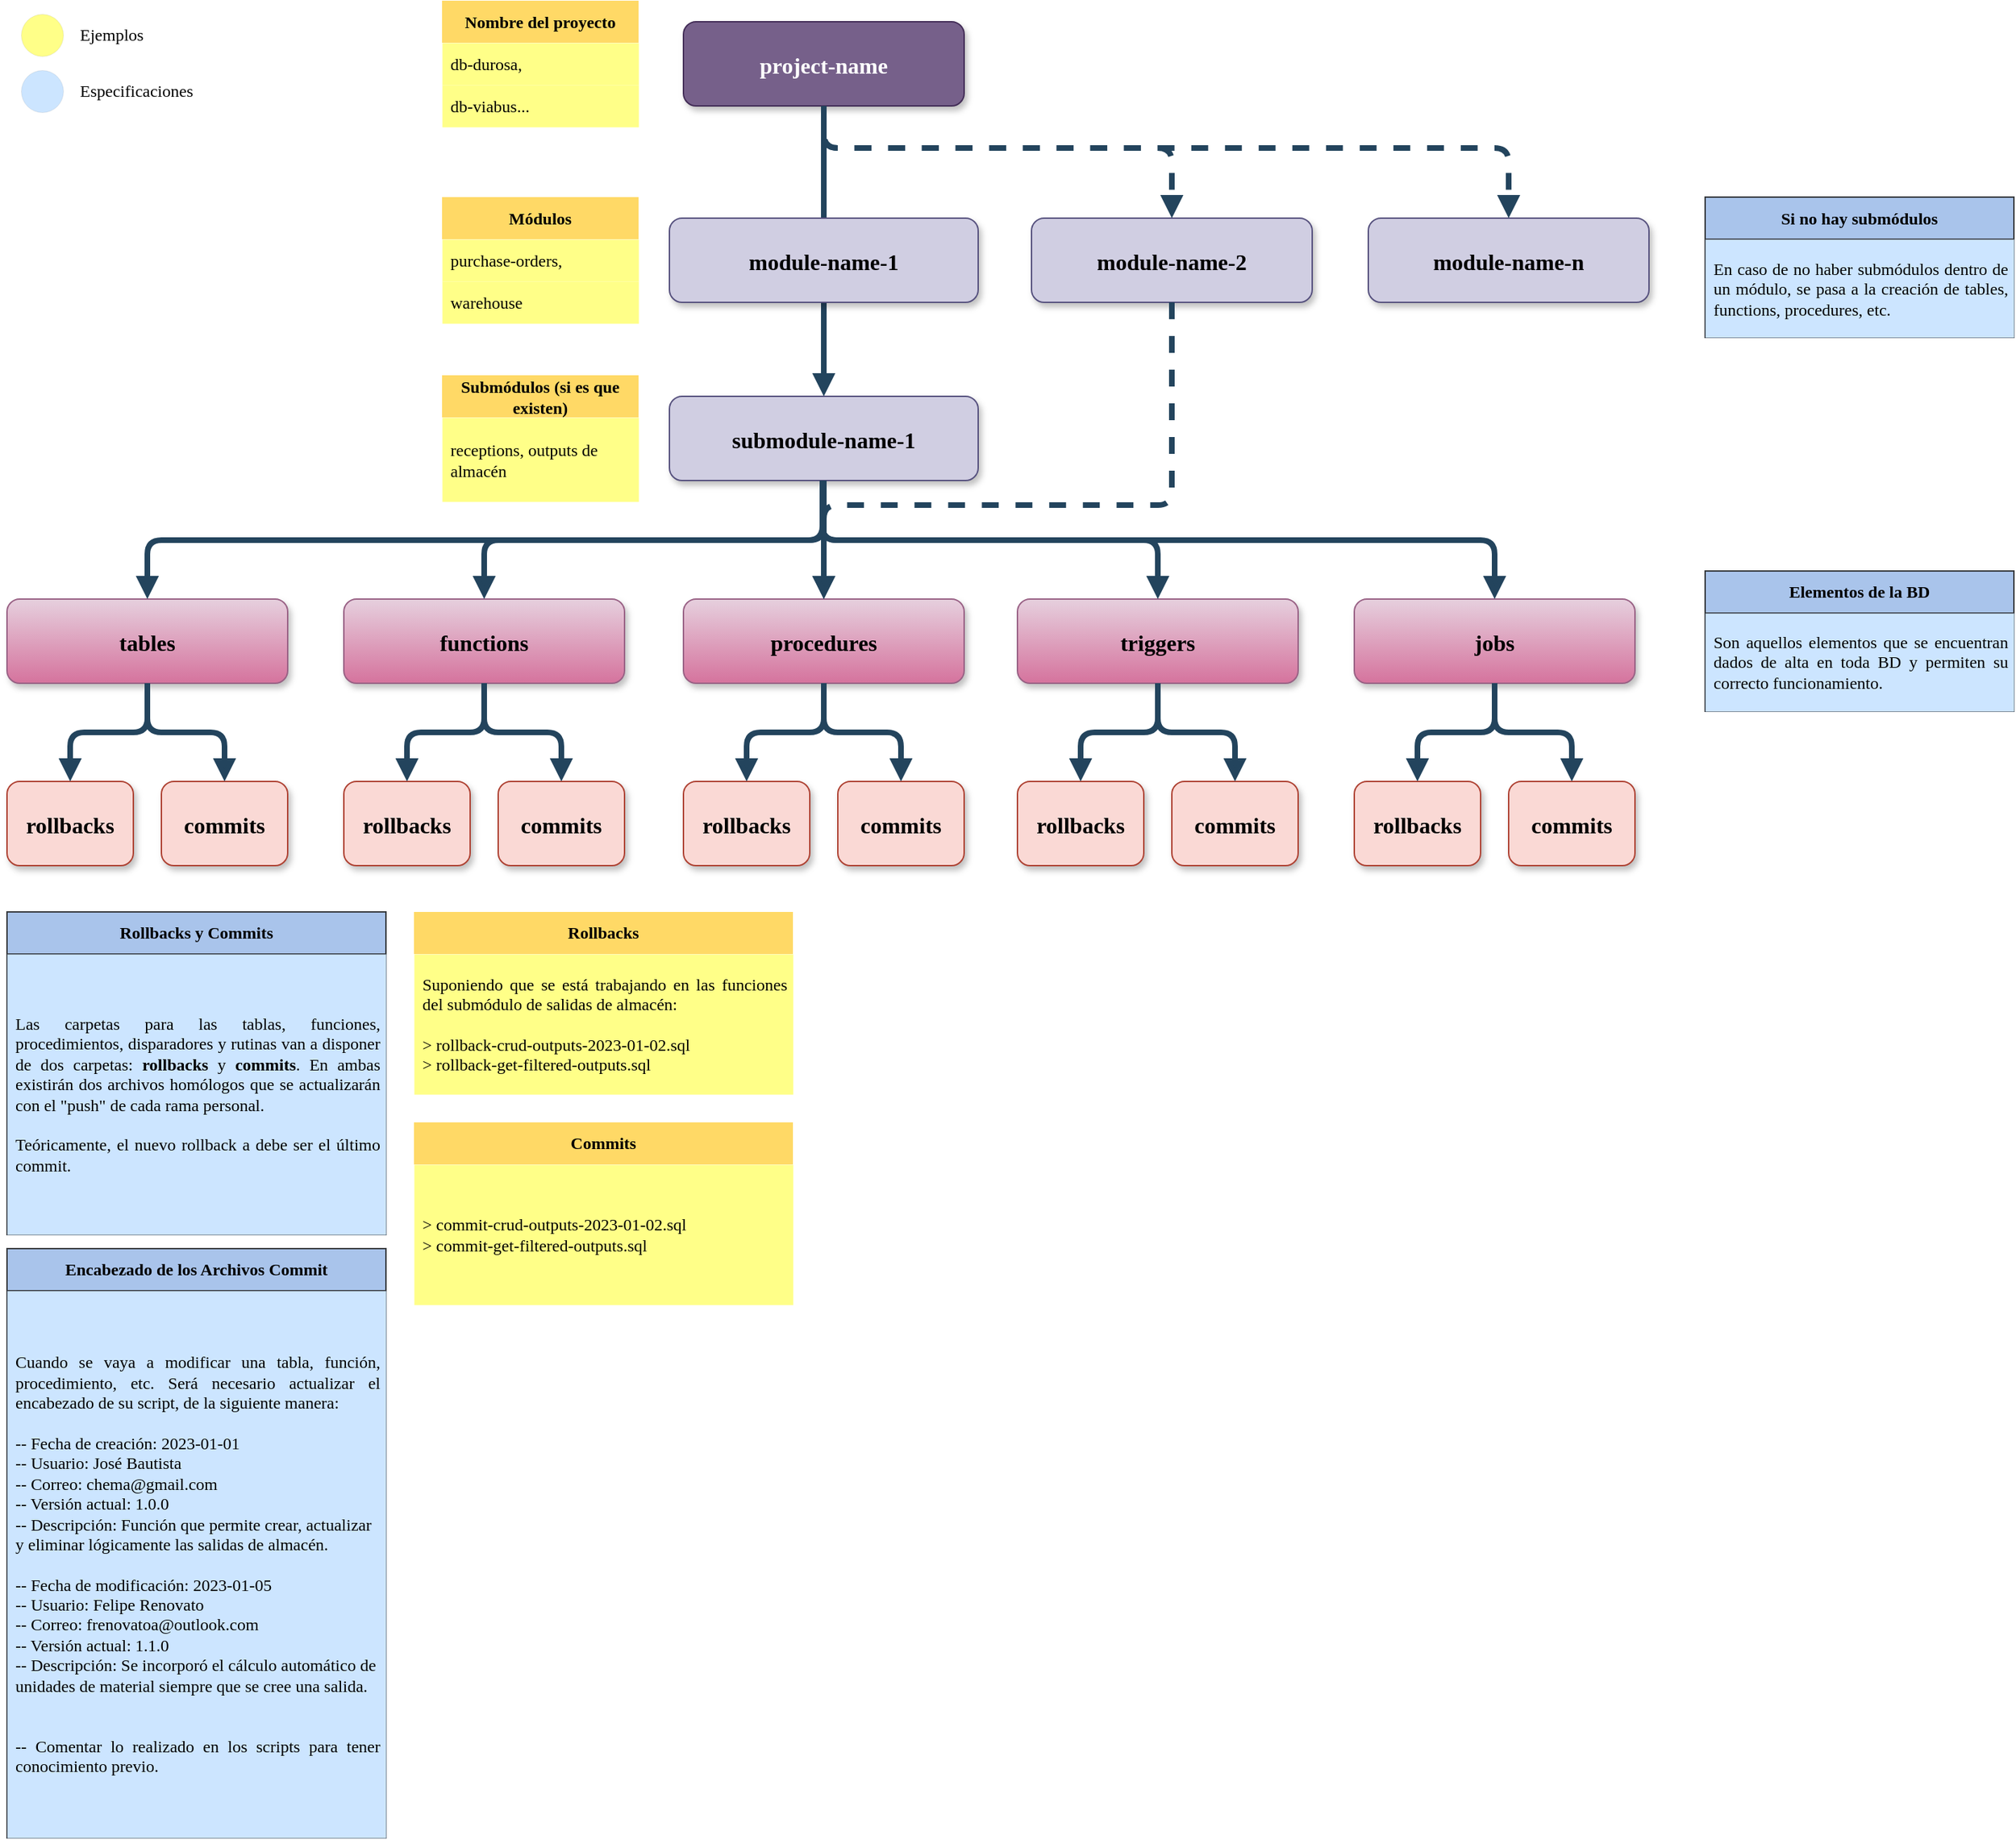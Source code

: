 <mxfile version="20.8.0" type="github">
  <diagram name="Page-1" id="97916047-d0de-89f5-080d-49f4d83e522f">
    <mxGraphModel dx="1674" dy="782" grid="1" gridSize="10" guides="1" tooltips="1" connect="1" arrows="1" fold="1" page="1" pageScale="1.5" pageWidth="1169" pageHeight="827" background="none" math="0" shadow="0">
      <root>
        <mxCell id="0" />
        <mxCell id="1" parent="0" />
        <mxCell id="2" value="project-name" style="rounded=1;fillColor=#76608a;strokeColor=#432D57;shadow=1;fontStyle=1;fontSize=16;fontFamily=Verdana;fontColor=#ffffff;" parent="1" vertex="1">
          <mxGeometry x="672" y="205.5" width="200" height="60" as="geometry" />
        </mxCell>
        <mxCell id="3" value="submodule-name-1" style="rounded=1;fillColor=#d0cee2;strokeColor=#56517e;shadow=1;fontStyle=1;fontSize=16;fontFamily=Verdana;" parent="1" vertex="1">
          <mxGeometry x="662" y="472.5" width="220" height="60" as="geometry" />
        </mxCell>
        <mxCell id="4" value="tables" style="rounded=1;fillColor=#e6d0de;strokeColor=#996185;shadow=1;fontStyle=1;fontSize=16;fontFamily=Verdana;gradientColor=#d5739d;" parent="1" vertex="1">
          <mxGeometry x="190" y="617" width="200" height="60" as="geometry" />
        </mxCell>
        <mxCell id="5" value="functions" style="rounded=1;fillColor=#e6d0de;strokeColor=#996185;shadow=1;fontStyle=1;fontSize=16;fontFamily=Verdana;gradientColor=#d5739d;" parent="1" vertex="1">
          <mxGeometry x="430" y="617" width="200" height="60" as="geometry" />
        </mxCell>
        <mxCell id="6" value="procedures" style="rounded=1;fillColor=#e6d0de;strokeColor=#996185;shadow=1;fontStyle=1;fontSize=16;fontFamily=Verdana;gradientColor=#d5739d;" parent="1" vertex="1">
          <mxGeometry x="672" y="617" width="200" height="60" as="geometry" />
        </mxCell>
        <mxCell id="7" value="module-name-2" style="rounded=1;fillColor=#d0cee2;strokeColor=#56517e;shadow=1;fontStyle=1;fontSize=16;fontFamily=Verdana;" parent="1" vertex="1">
          <mxGeometry x="920" y="345.5" width="200" height="60" as="geometry" />
        </mxCell>
        <mxCell id="11" value="commits" style="rounded=1;fillColor=#fad9d5;strokeColor=#ae4132;shadow=1;fontStyle=1;fontSize=16;fontFamily=Verdana;" parent="1" vertex="1">
          <mxGeometry x="300" y="747" width="90" height="60" as="geometry" />
        </mxCell>
        <mxCell id="12" value="rollbacks" style="rounded=1;shadow=1;fontStyle=1;fontSize=16;fontFamily=Verdana;fillColor=#fad9d5;strokeColor=#ae4132;" parent="1" vertex="1">
          <mxGeometry x="190" y="747" width="90" height="60" as="geometry" />
        </mxCell>
        <mxCell id="29" value="" style="edgeStyle=elbowEdgeStyle;elbow=vertical;strokeWidth=4;endArrow=block;endFill=1;fontStyle=1;strokeColor=#23445D;fontFamily=Verdana;fontSize=16;" parent="1" source="2" target="3" edge="1">
          <mxGeometry x="22" y="165.5" width="100" height="100" as="geometry">
            <mxPoint x="22" y="265.5" as="sourcePoint" />
            <mxPoint x="122" y="165.5" as="targetPoint" />
          </mxGeometry>
        </mxCell>
        <mxCell id="31" value="" style="edgeStyle=elbowEdgeStyle;elbow=vertical;strokeWidth=4;endArrow=block;endFill=1;fontStyle=1;strokeColor=#23445D;fontFamily=Verdana;fontSize=16;" parent="1" source="3" target="4" edge="1">
          <mxGeometry x="22" y="292.5" width="100" height="100" as="geometry">
            <mxPoint x="22" y="392.5" as="sourcePoint" />
            <mxPoint x="122" y="292.5" as="targetPoint" />
          </mxGeometry>
        </mxCell>
        <mxCell id="33" value="" style="edgeStyle=elbowEdgeStyle;elbow=vertical;strokeWidth=4;endArrow=block;endFill=1;fontStyle=1;dashed=1;strokeColor=#23445D;fontFamily=Verdana;fontSize=16;entryX=0.5;entryY=0;entryDx=0;entryDy=0;" parent="1" source="2" target="7" edge="1">
          <mxGeometry x="22" y="165.5" width="100" height="100" as="geometry">
            <mxPoint x="22" y="265.5" as="sourcePoint" />
            <mxPoint x="122" y="165.5" as="targetPoint" />
            <Array as="points">
              <mxPoint x="1062" y="295.5" />
            </Array>
          </mxGeometry>
        </mxCell>
        <mxCell id="TgfdRLzsLFBhymJ634IW-56" value="module-name-n" style="rounded=1;fillColor=#d0cee2;strokeColor=#56517e;shadow=1;fontStyle=1;fontSize=16;fontFamily=Verdana;" vertex="1" parent="1">
          <mxGeometry x="1160" y="345.5" width="200" height="60" as="geometry" />
        </mxCell>
        <mxCell id="TgfdRLzsLFBhymJ634IW-60" value="" style="edgeStyle=elbowEdgeStyle;elbow=vertical;strokeWidth=4;endArrow=block;endFill=1;fontStyle=1;strokeColor=#23445D;fontFamily=Verdana;fontSize=16;entryX=0.5;entryY=0;entryDx=0;entryDy=0;" edge="1" parent="1" target="5">
          <mxGeometry x="21" y="292.5" width="100" height="100" as="geometry">
            <mxPoint x="771" y="532.5" as="sourcePoint" />
            <mxPoint x="289" y="617" as="targetPoint" />
          </mxGeometry>
        </mxCell>
        <mxCell id="TgfdRLzsLFBhymJ634IW-62" value="" style="edgeStyle=elbowEdgeStyle;elbow=vertical;strokeWidth=4;endArrow=block;endFill=1;fontStyle=1;strokeColor=#23445D;fontFamily=Verdana;fontSize=16;entryX=0.5;entryY=0;entryDx=0;entryDy=0;exitX=0.5;exitY=1;exitDx=0;exitDy=0;" edge="1" parent="1" source="3" target="6">
          <mxGeometry x="22.5" y="292.5" width="100" height="100" as="geometry">
            <mxPoint x="772.5" y="532.5" as="sourcePoint" />
            <mxPoint x="531.5" y="617" as="targetPoint" />
          </mxGeometry>
        </mxCell>
        <mxCell id="TgfdRLzsLFBhymJ634IW-64" value="triggers" style="rounded=1;fillColor=#e6d0de;strokeColor=#996185;shadow=1;fontStyle=1;fontSize=16;fontFamily=Verdana;gradientColor=#d5739d;" vertex="1" parent="1">
          <mxGeometry x="910" y="617" width="200" height="60" as="geometry" />
        </mxCell>
        <mxCell id="TgfdRLzsLFBhymJ634IW-65" value="jobs" style="rounded=1;fillColor=#e6d0de;strokeColor=#996185;shadow=1;fontStyle=1;fontSize=16;fontFamily=Verdana;gradientColor=#d5739d;" vertex="1" parent="1">
          <mxGeometry x="1150" y="617" width="200" height="60" as="geometry" />
        </mxCell>
        <mxCell id="TgfdRLzsLFBhymJ634IW-67" value="" style="edgeStyle=elbowEdgeStyle;elbow=vertical;strokeWidth=4;endArrow=block;endFill=1;fontStyle=1;strokeColor=#23445D;fontFamily=Verdana;fontSize=16;entryX=0.5;entryY=0;entryDx=0;entryDy=0;" edge="1" parent="1" target="TgfdRLzsLFBhymJ634IW-64">
          <mxGeometry x="21" y="292.5" width="100" height="100" as="geometry">
            <mxPoint x="771" y="532.5" as="sourcePoint" />
            <mxPoint x="530" y="617" as="targetPoint" />
          </mxGeometry>
        </mxCell>
        <mxCell id="TgfdRLzsLFBhymJ634IW-68" value="" style="edgeStyle=elbowEdgeStyle;elbow=vertical;strokeWidth=4;endArrow=block;endFill=1;fontStyle=1;strokeColor=#23445D;fontFamily=Verdana;fontSize=16;entryX=0.5;entryY=0;entryDx=0;entryDy=0;" edge="1" parent="1" target="TgfdRLzsLFBhymJ634IW-65">
          <mxGeometry x="21" y="292.5" width="100" height="100" as="geometry">
            <mxPoint x="771" y="532.5" as="sourcePoint" />
            <mxPoint x="289" y="617" as="targetPoint" />
          </mxGeometry>
        </mxCell>
        <mxCell id="TgfdRLzsLFBhymJ634IW-69" value="" style="edgeStyle=elbowEdgeStyle;elbow=vertical;strokeWidth=4;endArrow=block;endFill=1;fontStyle=1;dashed=1;strokeColor=#23445D;fontFamily=Verdana;fontSize=16;exitX=0.5;exitY=1;exitDx=0;exitDy=0;" edge="1" parent="1" source="2" target="TgfdRLzsLFBhymJ634IW-56">
          <mxGeometry x="20" y="165.5" width="100" height="100" as="geometry">
            <mxPoint x="770" y="265.5" as="sourcePoint" />
            <mxPoint x="1020" y="340" as="targetPoint" />
            <Array as="points">
              <mxPoint x="1060" y="295.5" />
            </Array>
          </mxGeometry>
        </mxCell>
        <mxCell id="TgfdRLzsLFBhymJ634IW-81" value="" style="edgeStyle=elbowEdgeStyle;elbow=vertical;strokeWidth=4;endArrow=block;endFill=1;fontStyle=1;strokeColor=#23445D;fontFamily=Verdana;fontSize=16;entryX=0.5;entryY=0;entryDx=0;entryDy=0;exitX=0.5;exitY=1;exitDx=0;exitDy=0;" edge="1" parent="1" source="4" target="12">
          <mxGeometry x="-38" y="423" width="100" height="100" as="geometry">
            <mxPoint x="712" y="663" as="sourcePoint" />
            <mxPoint x="230" y="747.5" as="targetPoint" />
          </mxGeometry>
        </mxCell>
        <mxCell id="TgfdRLzsLFBhymJ634IW-82" value="" style="edgeStyle=elbowEdgeStyle;elbow=vertical;strokeWidth=4;endArrow=block;endFill=1;fontStyle=1;strokeColor=#23445D;fontFamily=Verdana;fontSize=16;entryX=0.5;entryY=0;entryDx=0;entryDy=0;exitX=0.5;exitY=1;exitDx=0;exitDy=0;" edge="1" parent="1" source="4" target="11">
          <mxGeometry x="-43" y="423" width="100" height="100" as="geometry">
            <mxPoint x="285" y="677" as="sourcePoint" />
            <mxPoint x="220" y="747" as="targetPoint" />
          </mxGeometry>
        </mxCell>
        <mxCell id="TgfdRLzsLFBhymJ634IW-92" value="commits" style="rounded=1;fillColor=#fad9d5;strokeColor=#ae4132;shadow=1;fontStyle=1;fontSize=16;fontFamily=Verdana;" vertex="1" parent="1">
          <mxGeometry x="540" y="747" width="90" height="60" as="geometry" />
        </mxCell>
        <mxCell id="TgfdRLzsLFBhymJ634IW-93" value="rollbacks" style="rounded=1;shadow=1;fontStyle=1;fontSize=16;fontFamily=Verdana;fillColor=#fad9d5;strokeColor=#ae4132;" vertex="1" parent="1">
          <mxGeometry x="430" y="747" width="90" height="60" as="geometry" />
        </mxCell>
        <mxCell id="TgfdRLzsLFBhymJ634IW-94" value="" style="edgeStyle=elbowEdgeStyle;elbow=vertical;strokeWidth=4;endArrow=block;endFill=1;fontStyle=1;strokeColor=#23445D;fontFamily=Verdana;fontSize=16;entryX=0.5;entryY=0;entryDx=0;entryDy=0;exitX=0.5;exitY=1;exitDx=0;exitDy=0;" edge="1" parent="1" target="TgfdRLzsLFBhymJ634IW-93">
          <mxGeometry x="202" y="423" width="100" height="100" as="geometry">
            <mxPoint x="530" y="677" as="sourcePoint" />
            <mxPoint x="470" y="747.5" as="targetPoint" />
          </mxGeometry>
        </mxCell>
        <mxCell id="TgfdRLzsLFBhymJ634IW-95" value="" style="edgeStyle=elbowEdgeStyle;elbow=vertical;strokeWidth=4;endArrow=block;endFill=1;fontStyle=1;strokeColor=#23445D;fontFamily=Verdana;fontSize=16;entryX=0.5;entryY=0;entryDx=0;entryDy=0;exitX=0.5;exitY=1;exitDx=0;exitDy=0;" edge="1" parent="1" target="TgfdRLzsLFBhymJ634IW-92">
          <mxGeometry x="197" y="423" width="100" height="100" as="geometry">
            <mxPoint x="530" y="677" as="sourcePoint" />
            <mxPoint x="460" y="747" as="targetPoint" />
          </mxGeometry>
        </mxCell>
        <mxCell id="TgfdRLzsLFBhymJ634IW-96" value="commits" style="rounded=1;fillColor=#fad9d5;strokeColor=#ae4132;shadow=1;fontStyle=1;fontSize=16;fontFamily=Verdana;" vertex="1" parent="1">
          <mxGeometry x="782" y="747" width="90" height="60" as="geometry" />
        </mxCell>
        <mxCell id="TgfdRLzsLFBhymJ634IW-97" value="rollbacks" style="rounded=1;shadow=1;fontStyle=1;fontSize=16;fontFamily=Verdana;fillColor=#fad9d5;strokeColor=#ae4132;" vertex="1" parent="1">
          <mxGeometry x="672" y="747" width="90" height="60" as="geometry" />
        </mxCell>
        <mxCell id="TgfdRLzsLFBhymJ634IW-98" value="" style="edgeStyle=elbowEdgeStyle;elbow=vertical;strokeWidth=4;endArrow=block;endFill=1;fontStyle=1;strokeColor=#23445D;fontFamily=Verdana;fontSize=16;entryX=0.5;entryY=0;entryDx=0;entryDy=0;exitX=0.5;exitY=1;exitDx=0;exitDy=0;" edge="1" parent="1" target="TgfdRLzsLFBhymJ634IW-97">
          <mxGeometry x="444" y="423" width="100" height="100" as="geometry">
            <mxPoint x="772" y="677" as="sourcePoint" />
            <mxPoint x="712" y="747.5" as="targetPoint" />
          </mxGeometry>
        </mxCell>
        <mxCell id="TgfdRLzsLFBhymJ634IW-99" value="" style="edgeStyle=elbowEdgeStyle;elbow=vertical;strokeWidth=4;endArrow=block;endFill=1;fontStyle=1;strokeColor=#23445D;fontFamily=Verdana;fontSize=16;entryX=0.5;entryY=0;entryDx=0;entryDy=0;exitX=0.5;exitY=1;exitDx=0;exitDy=0;" edge="1" parent="1" target="TgfdRLzsLFBhymJ634IW-96">
          <mxGeometry x="439" y="423" width="100" height="100" as="geometry">
            <mxPoint x="772" y="677" as="sourcePoint" />
            <mxPoint x="702" y="747" as="targetPoint" />
          </mxGeometry>
        </mxCell>
        <mxCell id="TgfdRLzsLFBhymJ634IW-100" value="commits" style="rounded=1;fillColor=#fad9d5;strokeColor=#ae4132;shadow=1;fontStyle=1;fontSize=16;fontFamily=Verdana;" vertex="1" parent="1">
          <mxGeometry x="1020" y="747" width="90" height="60" as="geometry" />
        </mxCell>
        <mxCell id="TgfdRLzsLFBhymJ634IW-101" value="rollbacks" style="rounded=1;shadow=1;fontStyle=1;fontSize=16;fontFamily=Verdana;fillColor=#fad9d5;strokeColor=#ae4132;" vertex="1" parent="1">
          <mxGeometry x="910" y="747" width="90" height="60" as="geometry" />
        </mxCell>
        <mxCell id="TgfdRLzsLFBhymJ634IW-102" value="" style="edgeStyle=elbowEdgeStyle;elbow=vertical;strokeWidth=4;endArrow=block;endFill=1;fontStyle=1;strokeColor=#23445D;fontFamily=Verdana;fontSize=16;entryX=0.5;entryY=0;entryDx=0;entryDy=0;exitX=0.5;exitY=1;exitDx=0;exitDy=0;" edge="1" parent="1" target="TgfdRLzsLFBhymJ634IW-101">
          <mxGeometry x="682" y="423" width="100" height="100" as="geometry">
            <mxPoint x="1010" y="677" as="sourcePoint" />
            <mxPoint x="950" y="747.5" as="targetPoint" />
          </mxGeometry>
        </mxCell>
        <mxCell id="TgfdRLzsLFBhymJ634IW-103" value="" style="edgeStyle=elbowEdgeStyle;elbow=vertical;strokeWidth=4;endArrow=block;endFill=1;fontStyle=1;strokeColor=#23445D;fontFamily=Verdana;fontSize=16;entryX=0.5;entryY=0;entryDx=0;entryDy=0;exitX=0.5;exitY=1;exitDx=0;exitDy=0;" edge="1" parent="1" target="TgfdRLzsLFBhymJ634IW-100">
          <mxGeometry x="677" y="423" width="100" height="100" as="geometry">
            <mxPoint x="1010" y="677" as="sourcePoint" />
            <mxPoint x="940" y="747" as="targetPoint" />
          </mxGeometry>
        </mxCell>
        <mxCell id="TgfdRLzsLFBhymJ634IW-104" value="commits" style="rounded=1;fillColor=#fad9d5;strokeColor=#ae4132;shadow=1;fontStyle=1;fontSize=16;fontFamily=Verdana;" vertex="1" parent="1">
          <mxGeometry x="1260" y="747" width="90" height="60" as="geometry" />
        </mxCell>
        <mxCell id="TgfdRLzsLFBhymJ634IW-105" value="rollbacks" style="rounded=1;shadow=1;fontStyle=1;fontSize=16;fontFamily=Verdana;fillColor=#fad9d5;strokeColor=#ae4132;" vertex="1" parent="1">
          <mxGeometry x="1150" y="747" width="90" height="60" as="geometry" />
        </mxCell>
        <mxCell id="TgfdRLzsLFBhymJ634IW-106" value="" style="edgeStyle=elbowEdgeStyle;elbow=vertical;strokeWidth=4;endArrow=block;endFill=1;fontStyle=1;strokeColor=#23445D;fontFamily=Verdana;fontSize=16;entryX=0.5;entryY=0;entryDx=0;entryDy=0;exitX=0.5;exitY=1;exitDx=0;exitDy=0;" edge="1" parent="1" target="TgfdRLzsLFBhymJ634IW-105">
          <mxGeometry x="922" y="423" width="100" height="100" as="geometry">
            <mxPoint x="1250" y="677" as="sourcePoint" />
            <mxPoint x="1190" y="747.5" as="targetPoint" />
          </mxGeometry>
        </mxCell>
        <mxCell id="TgfdRLzsLFBhymJ634IW-107" value="" style="edgeStyle=elbowEdgeStyle;elbow=vertical;strokeWidth=4;endArrow=block;endFill=1;fontStyle=1;strokeColor=#23445D;fontFamily=Verdana;fontSize=16;entryX=0.5;entryY=0;entryDx=0;entryDy=0;exitX=0.5;exitY=1;exitDx=0;exitDy=0;" edge="1" parent="1" target="TgfdRLzsLFBhymJ634IW-104">
          <mxGeometry x="917" y="423" width="100" height="100" as="geometry">
            <mxPoint x="1250" y="677" as="sourcePoint" />
            <mxPoint x="1180" y="747" as="targetPoint" />
          </mxGeometry>
        </mxCell>
        <mxCell id="TgfdRLzsLFBhymJ634IW-109" value="&lt;b&gt;Nombre del proyecto&lt;/b&gt;" style="swimlane;fontStyle=0;childLayout=stackLayout;horizontal=1;startSize=30;horizontalStack=0;resizeParent=1;resizeParentMax=0;resizeLast=0;collapsible=1;marginBottom=0;whiteSpace=wrap;html=1;fontFamily=Verdana;fontSize=12;fillColor=#FFD966;strokeColor=none;" vertex="1" parent="1">
          <mxGeometry x="500" y="190.5" width="140" height="90" as="geometry" />
        </mxCell>
        <mxCell id="TgfdRLzsLFBhymJ634IW-110" value="db-durosa," style="text;strokeColor=none;fillColor=#ffff88;align=left;verticalAlign=middle;spacingLeft=4;spacingRight=4;overflow=hidden;points=[[0,0.5],[1,0.5]];portConstraint=eastwest;rotatable=0;whiteSpace=wrap;html=1;fontFamily=Verdana;fontSize=12;strokeWidth=0;" vertex="1" parent="TgfdRLzsLFBhymJ634IW-109">
          <mxGeometry y="30" width="140" height="30" as="geometry" />
        </mxCell>
        <mxCell id="TgfdRLzsLFBhymJ634IW-111" value="db-viabus..." style="text;strokeColor=none;fillColor=#ffff88;align=left;verticalAlign=middle;spacingLeft=4;spacingRight=4;overflow=hidden;points=[[0,0.5],[1,0.5]];portConstraint=eastwest;rotatable=0;whiteSpace=wrap;html=1;fontFamily=Verdana;fontSize=12;strokeWidth=0;" vertex="1" parent="TgfdRLzsLFBhymJ634IW-109">
          <mxGeometry y="60" width="140" height="30" as="geometry" />
        </mxCell>
        <mxCell id="TgfdRLzsLFBhymJ634IW-114" value="&lt;b&gt;Módulos&lt;/b&gt;" style="swimlane;fontStyle=0;childLayout=stackLayout;horizontal=1;startSize=30;horizontalStack=0;resizeParent=1;resizeParentMax=0;resizeLast=0;collapsible=1;marginBottom=0;whiteSpace=wrap;html=1;fontFamily=Verdana;fontSize=12;fillColor=#FFD966;strokeColor=none;" vertex="1" parent="1">
          <mxGeometry x="500" y="330.5" width="140" height="90" as="geometry" />
        </mxCell>
        <mxCell id="TgfdRLzsLFBhymJ634IW-115" value="purchase-orders," style="text;strokeColor=none;fillColor=#ffff88;align=left;verticalAlign=middle;spacingLeft=4;spacingRight=4;overflow=hidden;points=[[0,0.5],[1,0.5]];portConstraint=eastwest;rotatable=0;whiteSpace=wrap;html=1;fontFamily=Verdana;fontSize=12;strokeWidth=0;" vertex="1" parent="TgfdRLzsLFBhymJ634IW-114">
          <mxGeometry y="30" width="140" height="30" as="geometry" />
        </mxCell>
        <mxCell id="TgfdRLzsLFBhymJ634IW-116" value="warehouse" style="text;strokeColor=none;fillColor=#ffff88;align=left;verticalAlign=middle;spacingLeft=4;spacingRight=4;overflow=hidden;points=[[0,0.5],[1,0.5]];portConstraint=eastwest;rotatable=0;whiteSpace=wrap;html=1;fontFamily=Verdana;fontSize=12;strokeWidth=0;" vertex="1" parent="TgfdRLzsLFBhymJ634IW-114">
          <mxGeometry y="60" width="140" height="30" as="geometry" />
        </mxCell>
        <mxCell id="TgfdRLzsLFBhymJ634IW-118" value="module-name-1" style="rounded=1;fillColor=#d0cee2;strokeColor=#56517e;shadow=1;fontStyle=1;fontSize=16;fontFamily=Verdana;" vertex="1" parent="1">
          <mxGeometry x="662" y="345.5" width="220" height="60" as="geometry" />
        </mxCell>
        <mxCell id="TgfdRLzsLFBhymJ634IW-121" value="" style="edgeStyle=elbowEdgeStyle;elbow=vertical;strokeWidth=4;endArrow=block;endFill=1;fontStyle=1;dashed=1;strokeColor=#23445D;fontFamily=Verdana;fontSize=16;exitX=0.5;exitY=1;exitDx=0;exitDy=0;entryX=0.5;entryY=0;entryDx=0;entryDy=0;" edge="1" parent="1" source="7" target="6">
          <mxGeometry x="146" y="350" width="100" height="100" as="geometry">
            <mxPoint x="896" y="450" as="sourcePoint" />
            <mxPoint x="770" y="570" as="targetPoint" />
            <Array as="points">
              <mxPoint x="890" y="550" />
            </Array>
          </mxGeometry>
        </mxCell>
        <mxCell id="TgfdRLzsLFBhymJ634IW-122" value="&lt;b&gt;Submódulos (si es que existen)&lt;/b&gt;" style="swimlane;fontStyle=0;childLayout=stackLayout;horizontal=1;startSize=30;horizontalStack=0;resizeParent=1;resizeParentMax=0;resizeLast=0;collapsible=1;marginBottom=0;whiteSpace=wrap;html=1;fontFamily=Verdana;fontSize=12;fillColor=#FFD966;strokeColor=none;" vertex="1" parent="1">
          <mxGeometry x="500" y="457.5" width="140" height="90" as="geometry" />
        </mxCell>
        <mxCell id="TgfdRLzsLFBhymJ634IW-123" value="receptions, outputs de almacén" style="text;strokeColor=none;fillColor=#ffff88;align=left;verticalAlign=middle;spacingLeft=4;spacingRight=4;overflow=hidden;points=[[0,0.5],[1,0.5]];portConstraint=eastwest;rotatable=0;whiteSpace=wrap;html=1;fontFamily=Verdana;fontSize=12;strokeWidth=0;" vertex="1" parent="TgfdRLzsLFBhymJ634IW-122">
          <mxGeometry y="30" width="140" height="60" as="geometry" />
        </mxCell>
        <mxCell id="TgfdRLzsLFBhymJ634IW-125" value="" style="ellipse;whiteSpace=wrap;html=1;aspect=fixed;strokeWidth=0;fontFamily=Verdana;fontSize=12;fillColor=#ffff88;strokeColor=#36393d;" vertex="1" parent="1">
          <mxGeometry x="200" y="200" width="30" height="30" as="geometry" />
        </mxCell>
        <mxCell id="TgfdRLzsLFBhymJ634IW-126" value="Ejemplos" style="rounded=0;whiteSpace=wrap;html=1;strokeWidth=0;fontFamily=Verdana;fontSize=12;fillColor=none;align=left;strokeColor=none;" vertex="1" parent="1">
          <mxGeometry x="240" y="200" width="120" height="30" as="geometry" />
        </mxCell>
        <mxCell id="TgfdRLzsLFBhymJ634IW-129" value="" style="ellipse;whiteSpace=wrap;html=1;aspect=fixed;strokeWidth=0;fontFamily=Verdana;fontSize=12;fillColor=#cce5ff;strokeColor=#36393d;" vertex="1" parent="1">
          <mxGeometry x="200" y="240" width="30" height="30" as="geometry" />
        </mxCell>
        <mxCell id="TgfdRLzsLFBhymJ634IW-130" value="Especificaciones" style="rounded=0;whiteSpace=wrap;html=1;strokeWidth=0;fontFamily=Verdana;fontSize=12;fillColor=none;align=left;strokeColor=none;" vertex="1" parent="1">
          <mxGeometry x="240" y="240" width="120" height="30" as="geometry" />
        </mxCell>
        <mxCell id="TgfdRLzsLFBhymJ634IW-131" value="Si no hay submódulos" style="swimlane;fontStyle=1;childLayout=stackLayout;horizontal=1;startSize=30;horizontalStack=0;resizeParent=1;resizeParentMax=0;resizeLast=0;collapsible=1;marginBottom=0;whiteSpace=wrap;html=1;fontFamily=Verdana;fontSize=12;fillColor=#A9C4EB;strokeColor=#36393d;" vertex="1" parent="1">
          <mxGeometry x="1400" y="330.5" width="220" height="100" as="geometry">
            <mxRectangle x="1380" y="330.5" width="170" height="30" as="alternateBounds" />
          </mxGeometry>
        </mxCell>
        <mxCell id="TgfdRLzsLFBhymJ634IW-132" value="&lt;div align=&quot;justify&quot;&gt;En caso de no haber submódulos dentro de un módulo, se pasa a la creación de tables, functions, procedures, etc.&lt;br&gt;&lt;/div&gt;" style="text;strokeColor=#36393d;fillColor=#cce5ff;align=left;verticalAlign=middle;spacingLeft=4;spacingRight=4;overflow=hidden;points=[[0,0.5],[1,0.5]];portConstraint=eastwest;rotatable=0;whiteSpace=wrap;html=1;fontFamily=Verdana;fontSize=12;strokeWidth=0;" vertex="1" parent="TgfdRLzsLFBhymJ634IW-131">
          <mxGeometry y="30" width="220" height="70" as="geometry" />
        </mxCell>
        <mxCell id="TgfdRLzsLFBhymJ634IW-144" value="Elementos de la BD" style="swimlane;fontStyle=1;childLayout=stackLayout;horizontal=1;startSize=30;horizontalStack=0;resizeParent=1;resizeParentMax=0;resizeLast=0;collapsible=1;marginBottom=0;whiteSpace=wrap;html=1;fontFamily=Verdana;fontSize=12;fillColor=#A9C4EB;strokeColor=#36393d;" vertex="1" parent="1">
          <mxGeometry x="1400" y="597" width="220" height="100" as="geometry">
            <mxRectangle x="1380" y="330.5" width="170" height="30" as="alternateBounds" />
          </mxGeometry>
        </mxCell>
        <mxCell id="TgfdRLzsLFBhymJ634IW-145" value="&lt;div align=&quot;justify&quot;&gt;Son aquellos elementos que se encuentran dados de alta en toda BD y permiten su correcto funcionamiento. &lt;br&gt;&lt;/div&gt;" style="text;strokeColor=#36393d;fillColor=#cce5ff;align=left;verticalAlign=middle;spacingLeft=4;spacingRight=4;overflow=hidden;points=[[0,0.5],[1,0.5]];portConstraint=eastwest;rotatable=0;whiteSpace=wrap;html=1;fontFamily=Verdana;fontSize=12;strokeWidth=0;" vertex="1" parent="TgfdRLzsLFBhymJ634IW-144">
          <mxGeometry y="30" width="220" height="70" as="geometry" />
        </mxCell>
        <mxCell id="TgfdRLzsLFBhymJ634IW-151" value="&lt;b&gt;Rollbacks&lt;br&gt;&lt;/b&gt;" style="swimlane;fontStyle=0;childLayout=stackLayout;horizontal=1;startSize=30;horizontalStack=0;resizeParent=1;resizeParentMax=0;resizeLast=0;collapsible=1;marginBottom=0;whiteSpace=wrap;html=1;fontFamily=Verdana;fontSize=12;fillColor=#FFD966;strokeColor=none;" vertex="1" parent="1">
          <mxGeometry x="480" y="840" width="270" height="130" as="geometry" />
        </mxCell>
        <mxCell id="TgfdRLzsLFBhymJ634IW-152" value="&lt;div align=&quot;justify&quot;&gt;Suponiendo que se está trabajando en las funciones del submódulo de salidas de almacén:&lt;/div&gt;&lt;div align=&quot;justify&quot;&gt;&lt;br&gt;&lt;/div&gt;&lt;div align=&quot;justify&quot;&gt;&amp;gt; rollback-crud-outputs-2023-01-02.sql&lt;/div&gt;&lt;div align=&quot;justify&quot;&gt;&amp;gt; rollback-get-filtered-outputs.sql&lt;br&gt;&lt;/div&gt;" style="text;strokeColor=none;fillColor=#ffff88;align=left;verticalAlign=middle;spacingLeft=4;spacingRight=4;overflow=hidden;points=[[0,0.5],[1,0.5]];portConstraint=eastwest;rotatable=0;whiteSpace=wrap;html=1;fontFamily=Verdana;fontSize=12;strokeWidth=0;" vertex="1" parent="TgfdRLzsLFBhymJ634IW-151">
          <mxGeometry y="30" width="270" height="100" as="geometry" />
        </mxCell>
        <mxCell id="TgfdRLzsLFBhymJ634IW-157" value="&lt;b&gt;Commits&lt;/b&gt;" style="swimlane;fontStyle=0;childLayout=stackLayout;horizontal=1;startSize=30;horizontalStack=0;resizeParent=1;resizeParentMax=0;resizeLast=0;collapsible=1;marginBottom=0;whiteSpace=wrap;html=1;fontFamily=Verdana;fontSize=12;fillColor=#FFD966;strokeColor=none;" vertex="1" parent="1">
          <mxGeometry x="480" y="990" width="270" height="130" as="geometry" />
        </mxCell>
        <mxCell id="TgfdRLzsLFBhymJ634IW-158" value="&lt;div align=&quot;justify&quot;&gt;&amp;gt; commit-crud-outputs-2023-01-02.sql&lt;br&gt;&lt;/div&gt;&lt;div&gt;&amp;gt; commit-get-filtered-outputs.sql&lt;/div&gt;" style="text;strokeColor=none;fillColor=#ffff88;align=left;verticalAlign=middle;spacingLeft=4;spacingRight=4;overflow=hidden;points=[[0,0.5],[1,0.5]];portConstraint=eastwest;rotatable=0;whiteSpace=wrap;html=1;fontFamily=Verdana;fontSize=12;strokeWidth=0;" vertex="1" parent="TgfdRLzsLFBhymJ634IW-157">
          <mxGeometry y="30" width="270" height="100" as="geometry" />
        </mxCell>
        <mxCell id="TgfdRLzsLFBhymJ634IW-159" value="Rollbacks y Commits" style="swimlane;fontStyle=1;childLayout=stackLayout;horizontal=1;startSize=30;horizontalStack=0;resizeParent=1;resizeParentMax=0;resizeLast=0;collapsible=1;marginBottom=0;whiteSpace=wrap;html=1;fontFamily=Verdana;fontSize=12;fillColor=#A9C4EB;strokeColor=#36393d;" vertex="1" parent="1">
          <mxGeometry x="190" y="840" width="270" height="230" as="geometry">
            <mxRectangle x="1380" y="330.5" width="170" height="30" as="alternateBounds" />
          </mxGeometry>
        </mxCell>
        <mxCell id="TgfdRLzsLFBhymJ634IW-160" value="&lt;div align=&quot;justify&quot;&gt;Las carpetas para las tablas, funciones, procedimientos, disparadores y rutinas van a disponer de dos carpetas: &lt;b&gt;rollbacks &lt;/b&gt;y &lt;b&gt;commits&lt;/b&gt;. En ambas existirán dos archivos homólogos que se actualizarán con el &quot;push&quot; de cada rama personal.&lt;/div&gt;&lt;div align=&quot;justify&quot;&gt;&lt;br&gt;&lt;/div&gt;&lt;div align=&quot;justify&quot;&gt;Teóricamente, el nuevo rollback a debe ser el último commit.&lt;br&gt;&lt;/div&gt;" style="text;strokeColor=#36393d;fillColor=#cce5ff;align=left;verticalAlign=middle;spacingLeft=4;spacingRight=4;overflow=hidden;points=[[0,0.5],[1,0.5]];portConstraint=eastwest;rotatable=0;whiteSpace=wrap;html=1;fontFamily=Verdana;fontSize=12;strokeWidth=0;" vertex="1" parent="TgfdRLzsLFBhymJ634IW-159">
          <mxGeometry y="30" width="270" height="200" as="geometry" />
        </mxCell>
        <mxCell id="TgfdRLzsLFBhymJ634IW-161" value="Encabezado de los Archivos Commit" style="swimlane;fontStyle=1;childLayout=stackLayout;horizontal=1;startSize=30;horizontalStack=0;resizeParent=1;resizeParentMax=0;resizeLast=0;collapsible=1;marginBottom=0;whiteSpace=wrap;html=1;fontFamily=Verdana;fontSize=12;fillColor=#A9C4EB;strokeColor=#36393d;" vertex="1" parent="1">
          <mxGeometry x="190" y="1080" width="270" height="420" as="geometry">
            <mxRectangle x="1380" y="330.5" width="170" height="30" as="alternateBounds" />
          </mxGeometry>
        </mxCell>
        <mxCell id="TgfdRLzsLFBhymJ634IW-162" value="&lt;div align=&quot;justify&quot;&gt;Cuando se vaya a modificar una tabla, función, procedimiento, etc. Será necesario actualizar el encabezado de su script, de la siguiente manera:&lt;/div&gt;&lt;div align=&quot;justify&quot;&gt;&lt;br&gt;&lt;/div&gt;&lt;div&gt;-- Fecha de creación: 2023-01-01&lt;/div&gt;&lt;div&gt;-- Usuario: José Bautista&lt;/div&gt;&lt;div&gt;-- Correo: chema@gmail.com&lt;/div&gt;&lt;div&gt;-- Versión actual: 1.0.0&lt;/div&gt;&lt;div&gt;-- Descripción: Función que permite crear, actualizar y eliminar lógicamente las salidas de almacén.&lt;/div&gt;&lt;div&gt;&lt;br&gt;&lt;/div&gt;&lt;div&gt;&lt;div&gt;-- Fecha de modificación: 2023-01-05&lt;/div&gt;&lt;div&gt;-- Usuario: Felipe Renovato&lt;br&gt;&lt;/div&gt;&lt;div&gt;-- Correo: frenovatoa@outlook.com&lt;/div&gt;&lt;div&gt;-- Versión actual: 1.1.0&lt;/div&gt;-- Descripción: Se incorporó el cálculo automático de unidades de material siempre que se cree una salida.&lt;/div&gt;&lt;div&gt;&lt;br&gt;&lt;/div&gt;&lt;div&gt;&lt;br&gt;&lt;/div&gt;&lt;div align=&quot;justify&quot;&gt;-- Comentar lo realizado en los scripts para tener conocimiento previo.&lt;br&gt;&lt;/div&gt;" style="text;strokeColor=#36393d;fillColor=#cce5ff;align=left;verticalAlign=middle;spacingLeft=4;spacingRight=4;overflow=hidden;points=[[0,0.5],[1,0.5]];portConstraint=eastwest;rotatable=0;whiteSpace=wrap;html=1;fontFamily=Verdana;fontSize=12;strokeWidth=0;" vertex="1" parent="TgfdRLzsLFBhymJ634IW-161">
          <mxGeometry y="30" width="270" height="390" as="geometry" />
        </mxCell>
      </root>
    </mxGraphModel>
  </diagram>
</mxfile>
